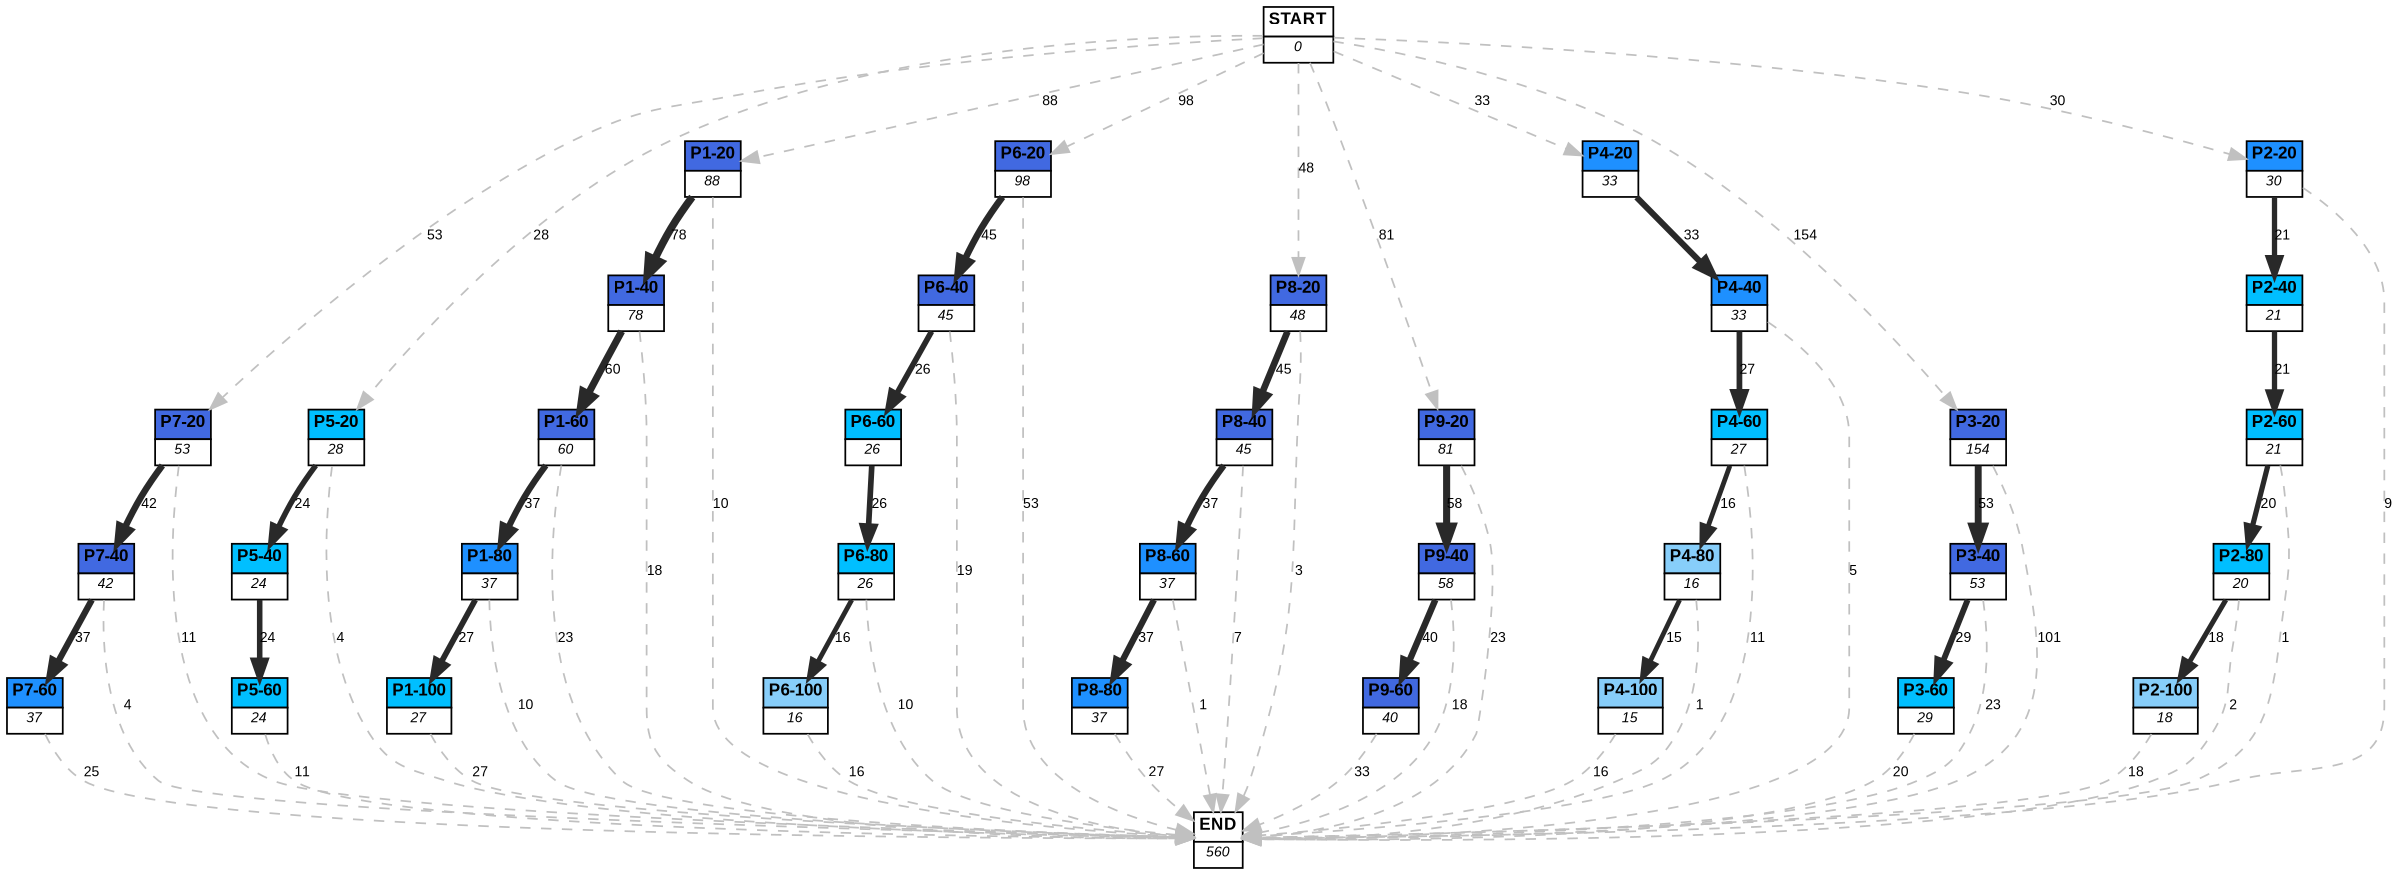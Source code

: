 digraph graphname {
	dpi = 150
	size="16,11!";
	margin = 0;
"P7-20" [shape=plain, label=<<table border="0" cellborder="1" cellspacing="0"><tr><td bgcolor="royalblue"><FONT face="Arial" POINT-SIZE="10"><b>P7-20</b></FONT></td></tr><tr><td bgcolor="white"><FONT face="Arial" POINT-SIZE="8"><i>53</i></FONT></td></tr></table>>]
"P7-40" [shape=plain, label=<<table border="0" cellborder="1" cellspacing="0"><tr><td bgcolor="royalblue"><FONT face="Arial" POINT-SIZE="10"><b>P7-40</b></FONT></td></tr><tr><td bgcolor="white"><FONT face="Arial" POINT-SIZE="8"><i>42</i></FONT></td></tr></table>>]
"P7-60" [shape=plain, label=<<table border="0" cellborder="1" cellspacing="0"><tr><td bgcolor="dodgerblue"><FONT face="Arial" POINT-SIZE="10"><b>P7-60</b></FONT></td></tr><tr><td bgcolor="white"><FONT face="Arial" POINT-SIZE="8"><i>37</i></FONT></td></tr></table>>]
"P5-20" [shape=plain, label=<<table border="0" cellborder="1" cellspacing="0"><tr><td bgcolor="deepskyblue"><FONT face="Arial" POINT-SIZE="10"><b>P5-20</b></FONT></td></tr><tr><td bgcolor="white"><FONT face="Arial" POINT-SIZE="8"><i>28</i></FONT></td></tr></table>>]
"P5-40" [shape=plain, label=<<table border="0" cellborder="1" cellspacing="0"><tr><td bgcolor="deepskyblue"><FONT face="Arial" POINT-SIZE="10"><b>P5-40</b></FONT></td></tr><tr><td bgcolor="white"><FONT face="Arial" POINT-SIZE="8"><i>24</i></FONT></td></tr></table>>]
"P5-60" [shape=plain, label=<<table border="0" cellborder="1" cellspacing="0"><tr><td bgcolor="deepskyblue"><FONT face="Arial" POINT-SIZE="10"><b>P5-60</b></FONT></td></tr><tr><td bgcolor="white"><FONT face="Arial" POINT-SIZE="8"><i>24</i></FONT></td></tr></table>>]
"P1-20" [shape=plain, label=<<table border="0" cellborder="1" cellspacing="0"><tr><td bgcolor="royalblue"><FONT face="Arial" POINT-SIZE="10"><b>P1-20</b></FONT></td></tr><tr><td bgcolor="white"><FONT face="Arial" POINT-SIZE="8"><i>88</i></FONT></td></tr></table>>]
"P1-40" [shape=plain, label=<<table border="0" cellborder="1" cellspacing="0"><tr><td bgcolor="royalblue"><FONT face="Arial" POINT-SIZE="10"><b>P1-40</b></FONT></td></tr><tr><td bgcolor="white"><FONT face="Arial" POINT-SIZE="8"><i>78</i></FONT></td></tr></table>>]
"P1-60" [shape=plain, label=<<table border="0" cellborder="1" cellspacing="0"><tr><td bgcolor="royalblue"><FONT face="Arial" POINT-SIZE="10"><b>P1-60</b></FONT></td></tr><tr><td bgcolor="white"><FONT face="Arial" POINT-SIZE="8"><i>60</i></FONT></td></tr></table>>]
"P1-80" [shape=plain, label=<<table border="0" cellborder="1" cellspacing="0"><tr><td bgcolor="dodgerblue"><FONT face="Arial" POINT-SIZE="10"><b>P1-80</b></FONT></td></tr><tr><td bgcolor="white"><FONT face="Arial" POINT-SIZE="8"><i>37</i></FONT></td></tr></table>>]
"P1-100" [shape=plain, label=<<table border="0" cellborder="1" cellspacing="0"><tr><td bgcolor="deepskyblue"><FONT face="Arial" POINT-SIZE="10"><b>P1-100</b></FONT></td></tr><tr><td bgcolor="white"><FONT face="Arial" POINT-SIZE="8"><i>27</i></FONT></td></tr></table>>]
"P6-20" [shape=plain, label=<<table border="0" cellborder="1" cellspacing="0"><tr><td bgcolor="royalblue"><FONT face="Arial" POINT-SIZE="10"><b>P6-20</b></FONT></td></tr><tr><td bgcolor="white"><FONT face="Arial" POINT-SIZE="8"><i>98</i></FONT></td></tr></table>>]
"P6-40" [shape=plain, label=<<table border="0" cellborder="1" cellspacing="0"><tr><td bgcolor="royalblue"><FONT face="Arial" POINT-SIZE="10"><b>P6-40</b></FONT></td></tr><tr><td bgcolor="white"><FONT face="Arial" POINT-SIZE="8"><i>45</i></FONT></td></tr></table>>]
"P6-60" [shape=plain, label=<<table border="0" cellborder="1" cellspacing="0"><tr><td bgcolor="deepskyblue"><FONT face="Arial" POINT-SIZE="10"><b>P6-60</b></FONT></td></tr><tr><td bgcolor="white"><FONT face="Arial" POINT-SIZE="8"><i>26</i></FONT></td></tr></table>>]
"P6-80" [shape=plain, label=<<table border="0" cellborder="1" cellspacing="0"><tr><td bgcolor="deepskyblue"><FONT face="Arial" POINT-SIZE="10"><b>P6-80</b></FONT></td></tr><tr><td bgcolor="white"><FONT face="Arial" POINT-SIZE="8"><i>26</i></FONT></td></tr></table>>]
"P6-100" [shape=plain, label=<<table border="0" cellborder="1" cellspacing="0"><tr><td bgcolor="lightskyblue"><FONT face="Arial" POINT-SIZE="10"><b>P6-100</b></FONT></td></tr><tr><td bgcolor="white"><FONT face="Arial" POINT-SIZE="8"><i>16</i></FONT></td></tr></table>>]
"P8-20" [shape=plain, label=<<table border="0" cellborder="1" cellspacing="0"><tr><td bgcolor="royalblue"><FONT face="Arial" POINT-SIZE="10"><b>P8-20</b></FONT></td></tr><tr><td bgcolor="white"><FONT face="Arial" POINT-SIZE="8"><i>48</i></FONT></td></tr></table>>]
"P8-40" [shape=plain, label=<<table border="0" cellborder="1" cellspacing="0"><tr><td bgcolor="royalblue"><FONT face="Arial" POINT-SIZE="10"><b>P8-40</b></FONT></td></tr><tr><td bgcolor="white"><FONT face="Arial" POINT-SIZE="8"><i>45</i></FONT></td></tr></table>>]
"P8-60" [shape=plain, label=<<table border="0" cellborder="1" cellspacing="0"><tr><td bgcolor="dodgerblue"><FONT face="Arial" POINT-SIZE="10"><b>P8-60</b></FONT></td></tr><tr><td bgcolor="white"><FONT face="Arial" POINT-SIZE="8"><i>37</i></FONT></td></tr></table>>]
"P8-80" [shape=plain, label=<<table border="0" cellborder="1" cellspacing="0"><tr><td bgcolor="dodgerblue"><FONT face="Arial" POINT-SIZE="10"><b>P8-80</b></FONT></td></tr><tr><td bgcolor="white"><FONT face="Arial" POINT-SIZE="8"><i>37</i></FONT></td></tr></table>>]
"P9-20" [shape=plain, label=<<table border="0" cellborder="1" cellspacing="0"><tr><td bgcolor="royalblue"><FONT face="Arial" POINT-SIZE="10"><b>P9-20</b></FONT></td></tr><tr><td bgcolor="white"><FONT face="Arial" POINT-SIZE="8"><i>81</i></FONT></td></tr></table>>]
"P9-40" [shape=plain, label=<<table border="0" cellborder="1" cellspacing="0"><tr><td bgcolor="royalblue"><FONT face="Arial" POINT-SIZE="10"><b>P9-40</b></FONT></td></tr><tr><td bgcolor="white"><FONT face="Arial" POINT-SIZE="8"><i>58</i></FONT></td></tr></table>>]
"P9-60" [shape=plain, label=<<table border="0" cellborder="1" cellspacing="0"><tr><td bgcolor="royalblue"><FONT face="Arial" POINT-SIZE="10"><b>P9-60</b></FONT></td></tr><tr><td bgcolor="white"><FONT face="Arial" POINT-SIZE="8"><i>40</i></FONT></td></tr></table>>]
"P4-20" [shape=plain, label=<<table border="0" cellborder="1" cellspacing="0"><tr><td bgcolor="dodgerblue"><FONT face="Arial" POINT-SIZE="10"><b>P4-20</b></FONT></td></tr><tr><td bgcolor="white"><FONT face="Arial" POINT-SIZE="8"><i>33</i></FONT></td></tr></table>>]
"P4-40" [shape=plain, label=<<table border="0" cellborder="1" cellspacing="0"><tr><td bgcolor="dodgerblue"><FONT face="Arial" POINT-SIZE="10"><b>P4-40</b></FONT></td></tr><tr><td bgcolor="white"><FONT face="Arial" POINT-SIZE="8"><i>33</i></FONT></td></tr></table>>]
"P4-60" [shape=plain, label=<<table border="0" cellborder="1" cellspacing="0"><tr><td bgcolor="deepskyblue"><FONT face="Arial" POINT-SIZE="10"><b>P4-60</b></FONT></td></tr><tr><td bgcolor="white"><FONT face="Arial" POINT-SIZE="8"><i>27</i></FONT></td></tr></table>>]
"P4-80" [shape=plain, label=<<table border="0" cellborder="1" cellspacing="0"><tr><td bgcolor="lightskyblue"><FONT face="Arial" POINT-SIZE="10"><b>P4-80</b></FONT></td></tr><tr><td bgcolor="white"><FONT face="Arial" POINT-SIZE="8"><i>16</i></FONT></td></tr></table>>]
"P4-100" [shape=plain, label=<<table border="0" cellborder="1" cellspacing="0"><tr><td bgcolor="lightskyblue"><FONT face="Arial" POINT-SIZE="10"><b>P4-100</b></FONT></td></tr><tr><td bgcolor="white"><FONT face="Arial" POINT-SIZE="8"><i>15</i></FONT></td></tr></table>>]
"P3-20" [shape=plain, label=<<table border="0" cellborder="1" cellspacing="0"><tr><td bgcolor="royalblue"><FONT face="Arial" POINT-SIZE="10"><b>P3-20</b></FONT></td></tr><tr><td bgcolor="white"><FONT face="Arial" POINT-SIZE="8"><i>154</i></FONT></td></tr></table>>]
"P3-40" [shape=plain, label=<<table border="0" cellborder="1" cellspacing="0"><tr><td bgcolor="royalblue"><FONT face="Arial" POINT-SIZE="10"><b>P3-40</b></FONT></td></tr><tr><td bgcolor="white"><FONT face="Arial" POINT-SIZE="8"><i>53</i></FONT></td></tr></table>>]
"P3-60" [shape=plain, label=<<table border="0" cellborder="1" cellspacing="0"><tr><td bgcolor="deepskyblue"><FONT face="Arial" POINT-SIZE="10"><b>P3-60</b></FONT></td></tr><tr><td bgcolor="white"><FONT face="Arial" POINT-SIZE="8"><i>29</i></FONT></td></tr></table>>]
"P2-20" [shape=plain, label=<<table border="0" cellborder="1" cellspacing="0"><tr><td bgcolor="dodgerblue"><FONT face="Arial" POINT-SIZE="10"><b>P2-20</b></FONT></td></tr><tr><td bgcolor="white"><FONT face="Arial" POINT-SIZE="8"><i>30</i></FONT></td></tr></table>>]
"P2-40" [shape=plain, label=<<table border="0" cellborder="1" cellspacing="0"><tr><td bgcolor="deepskyblue"><FONT face="Arial" POINT-SIZE="10"><b>P2-40</b></FONT></td></tr><tr><td bgcolor="white"><FONT face="Arial" POINT-SIZE="8"><i>21</i></FONT></td></tr></table>>]
"P2-60" [shape=plain, label=<<table border="0" cellborder="1" cellspacing="0"><tr><td bgcolor="deepskyblue"><FONT face="Arial" POINT-SIZE="10"><b>P2-60</b></FONT></td></tr><tr><td bgcolor="white"><FONT face="Arial" POINT-SIZE="8"><i>21</i></FONT></td></tr></table>>]
"P2-80" [shape=plain, label=<<table border="0" cellborder="1" cellspacing="0"><tr><td bgcolor="deepskyblue"><FONT face="Arial" POINT-SIZE="10"><b>P2-80</b></FONT></td></tr><tr><td bgcolor="white"><FONT face="Arial" POINT-SIZE="8"><i>20</i></FONT></td></tr></table>>]
"P2-100" [shape=plain, label=<<table border="0" cellborder="1" cellspacing="0"><tr><td bgcolor="lightskyblue"><FONT face="Arial" POINT-SIZE="10"><b>P2-100</b></FONT></td></tr><tr><td bgcolor="white"><FONT face="Arial" POINT-SIZE="8"><i>18</i></FONT></td></tr></table>>]
"START" [shape=plain, label=<<table border="0" cellborder="1" cellspacing="0"><tr><td bgcolor="white"><FONT face="Arial" POINT-SIZE="10"><b>START</b></FONT></td></tr><tr><td bgcolor="white"><FONT face="Arial" POINT-SIZE="8"><i>0</i></FONT></td></tr></table>>]
"END" [shape=plain, label=<<table border="0" cellborder="1" cellspacing="0"><tr><td bgcolor="white"><FONT face="Arial" POINT-SIZE="10"><b>END</b></FONT></td></tr><tr><td bgcolor="white"><FONT face="Arial" POINT-SIZE="8"><i>560</i></FONT></td></tr></table>>]
"P7-20" -> "P7-40" [ color=grey16 penwidth = "3.7376696182833684"label ="42" labelfloat=false fontname="Arial" fontsize=8]
"P7-20" -> "END" [ style = dashed color=grey label ="11" labelfloat=false fontname="Arial" fontsize=8]
"P7-40" -> "P7-60" [ color=grey16 penwidth = "3.6109179126442243"label ="37" labelfloat=false fontname="Arial" fontsize=8]
"P7-40" -> "END" [ style = dashed color=grey label ="4" labelfloat=false fontname="Arial" fontsize=8]
"P7-60" -> "END" [ style = dashed color=grey label ="25" labelfloat=false fontname="Arial" fontsize=8]
"P5-20" -> "P5-40" [ color=grey16 penwidth = "3.1780538303479458"label ="24" labelfloat=false fontname="Arial" fontsize=8]
"P5-20" -> "END" [ style = dashed color=grey label ="4" labelfloat=false fontname="Arial" fontsize=8]
"P5-40" -> "P5-60" [ color=grey16 penwidth = "3.1780538303479458"label ="24" labelfloat=false fontname="Arial" fontsize=8]
"P5-60" -> "END" [ style = dashed color=grey label ="11" labelfloat=false fontname="Arial" fontsize=8]
"P1-20" -> "P1-40" [ color=grey16 penwidth = "4.356708826689592"label ="78" labelfloat=false fontname="Arial" fontsize=8]
"P1-20" -> "END" [ style = dashed color=grey label ="10" labelfloat=false fontname="Arial" fontsize=8]
"P1-40" -> "P1-60" [ color=grey16 penwidth = "4.0943445622221"label ="60" labelfloat=false fontname="Arial" fontsize=8]
"P1-40" -> "END" [ style = dashed color=grey label ="18" labelfloat=false fontname="Arial" fontsize=8]
"P1-60" -> "P1-80" [ color=grey16 penwidth = "3.6109179126442243"label ="37" labelfloat=false fontname="Arial" fontsize=8]
"P1-60" -> "END" [ style = dashed color=grey label ="23" labelfloat=false fontname="Arial" fontsize=8]
"P1-80" -> "P1-100" [ color=grey16 penwidth = "3.295836866004329"label ="27" labelfloat=false fontname="Arial" fontsize=8]
"P1-80" -> "END" [ style = dashed color=grey label ="10" labelfloat=false fontname="Arial" fontsize=8]
"P1-100" -> "END" [ style = dashed color=grey label ="27" labelfloat=false fontname="Arial" fontsize=8]
"P6-20" -> "P6-40" [ color=grey16 penwidth = "3.8066624897703196"label ="45" labelfloat=false fontname="Arial" fontsize=8]
"P6-20" -> "END" [ style = dashed color=grey label ="53" labelfloat=false fontname="Arial" fontsize=8]
"P6-40" -> "P6-60" [ color=grey16 penwidth = "3.258096538021482"label ="26" labelfloat=false fontname="Arial" fontsize=8]
"P6-40" -> "END" [ style = dashed color=grey label ="19" labelfloat=false fontname="Arial" fontsize=8]
"P6-60" -> "P6-80" [ color=grey16 penwidth = "3.258096538021482"label ="26" labelfloat=false fontname="Arial" fontsize=8]
"P6-80" -> "P6-100" [ color=grey16 penwidth = "2.772588722239781"label ="16" labelfloat=false fontname="Arial" fontsize=8]
"P6-80" -> "END" [ style = dashed color=grey label ="10" labelfloat=false fontname="Arial" fontsize=8]
"P6-100" -> "END" [ style = dashed color=grey label ="16" labelfloat=false fontname="Arial" fontsize=8]
"P8-20" -> "P8-40" [ color=grey16 penwidth = "3.8066624897703196"label ="45" labelfloat=false fontname="Arial" fontsize=8]
"P8-20" -> "END" [ style = dashed color=grey label ="3" labelfloat=false fontname="Arial" fontsize=8]
"P8-40" -> "P8-60" [ color=grey16 penwidth = "3.6109179126442243"label ="37" labelfloat=false fontname="Arial" fontsize=8]
"P8-40" -> "END" [ style = dashed color=grey label ="7" labelfloat=false fontname="Arial" fontsize=8]
"P8-60" -> "P8-80" [ color=grey16 penwidth = "3.6109179126442243"label ="37" labelfloat=false fontname="Arial" fontsize=8]
"P8-60" -> "END" [ style = dashed color=grey label ="1" labelfloat=false fontname="Arial" fontsize=8]
"P8-80" -> "END" [ style = dashed color=grey label ="27" labelfloat=false fontname="Arial" fontsize=8]
"P9-20" -> "P9-40" [ color=grey16 penwidth = "4.060443010546419"label ="58" labelfloat=false fontname="Arial" fontsize=8]
"P9-20" -> "END" [ style = dashed color=grey label ="23" labelfloat=false fontname="Arial" fontsize=8]
"P9-40" -> "P9-60" [ color=grey16 penwidth = "3.6888794541139363"label ="40" labelfloat=false fontname="Arial" fontsize=8]
"P9-40" -> "END" [ style = dashed color=grey label ="18" labelfloat=false fontname="Arial" fontsize=8]
"P9-60" -> "END" [ style = dashed color=grey label ="33" labelfloat=false fontname="Arial" fontsize=8]
"P4-20" -> "P4-40" [ color=grey16 penwidth = "3.4965075614664802"label ="33" labelfloat=false fontname="Arial" fontsize=8]
"P4-40" -> "P4-60" [ color=grey16 penwidth = "3.295836866004329"label ="27" labelfloat=false fontname="Arial" fontsize=8]
"P4-40" -> "END" [ style = dashed color=grey label ="5" labelfloat=false fontname="Arial" fontsize=8]
"P4-60" -> "P4-80" [ color=grey16 penwidth = "2.772588722239781"label ="16" labelfloat=false fontname="Arial" fontsize=8]
"P4-60" -> "END" [ style = dashed color=grey label ="11" labelfloat=false fontname="Arial" fontsize=8]
"P4-80" -> "P4-100" [ color=grey16 penwidth = "2.70805020110221"label ="15" labelfloat=false fontname="Arial" fontsize=8]
"P4-80" -> "END" [ style = dashed color=grey label ="1" labelfloat=false fontname="Arial" fontsize=8]
"P4-100" -> "END" [ style = dashed color=grey label ="16" labelfloat=false fontname="Arial" fontsize=8]
"P3-20" -> "P3-40" [ color=grey16 penwidth = "3.970291913552122"label ="53" labelfloat=false fontname="Arial" fontsize=8]
"P3-20" -> "END" [ style = dashed color=grey label ="101" labelfloat=false fontname="Arial" fontsize=8]
"P3-40" -> "P3-60" [ color=grey16 penwidth = "3.367295829986474"label ="29" labelfloat=false fontname="Arial" fontsize=8]
"P3-40" -> "END" [ style = dashed color=grey label ="23" labelfloat=false fontname="Arial" fontsize=8]
"P3-60" -> "END" [ style = dashed color=grey label ="20" labelfloat=false fontname="Arial" fontsize=8]
"P2-20" -> "P2-40" [ color=grey16 penwidth = "3.044522437723423"label ="21" labelfloat=false fontname="Arial" fontsize=8]
"P2-20" -> "END" [ style = dashed color=grey label ="9" labelfloat=false fontname="Arial" fontsize=8]
"P2-40" -> "P2-60" [ color=grey16 penwidth = "3.044522437723423"label ="21" labelfloat=false fontname="Arial" fontsize=8]
"P2-60" -> "P2-80" [ color=grey16 penwidth = "2.995732273553991"label ="20" labelfloat=false fontname="Arial" fontsize=8]
"P2-60" -> "END" [ style = dashed color=grey label ="1" labelfloat=false fontname="Arial" fontsize=8]
"P2-80" -> "P2-100" [ color=grey16 penwidth = "2.8903717578961645"label ="18" labelfloat=false fontname="Arial" fontsize=8]
"P2-80" -> "END" [ style = dashed color=grey label ="2" labelfloat=false fontname="Arial" fontsize=8]
"P2-100" -> "END" [ style = dashed color=grey label ="18" labelfloat=false fontname="Arial" fontsize=8]
"START" -> "P7-20" [ style = dashed color=grey label ="53" labelfloat=false fontname="Arial" fontsize=8]
"START" -> "P5-20" [ style = dashed color=grey label ="28" labelfloat=false fontname="Arial" fontsize=8]
"START" -> "P1-20" [ style = dashed color=grey label ="88" labelfloat=false fontname="Arial" fontsize=8]
"START" -> "P6-20" [ style = dashed color=grey label ="98" labelfloat=false fontname="Arial" fontsize=8]
"START" -> "P8-20" [ style = dashed color=grey label ="48" labelfloat=false fontname="Arial" fontsize=8]
"START" -> "P9-20" [ style = dashed color=grey label ="81" labelfloat=false fontname="Arial" fontsize=8]
"START" -> "P4-20" [ style = dashed color=grey label ="33" labelfloat=false fontname="Arial" fontsize=8]
"START" -> "P3-20" [ style = dashed color=grey label ="154" labelfloat=false fontname="Arial" fontsize=8]
"START" -> "P2-20" [ style = dashed color=grey label ="30" labelfloat=false fontname="Arial" fontsize=8]
}